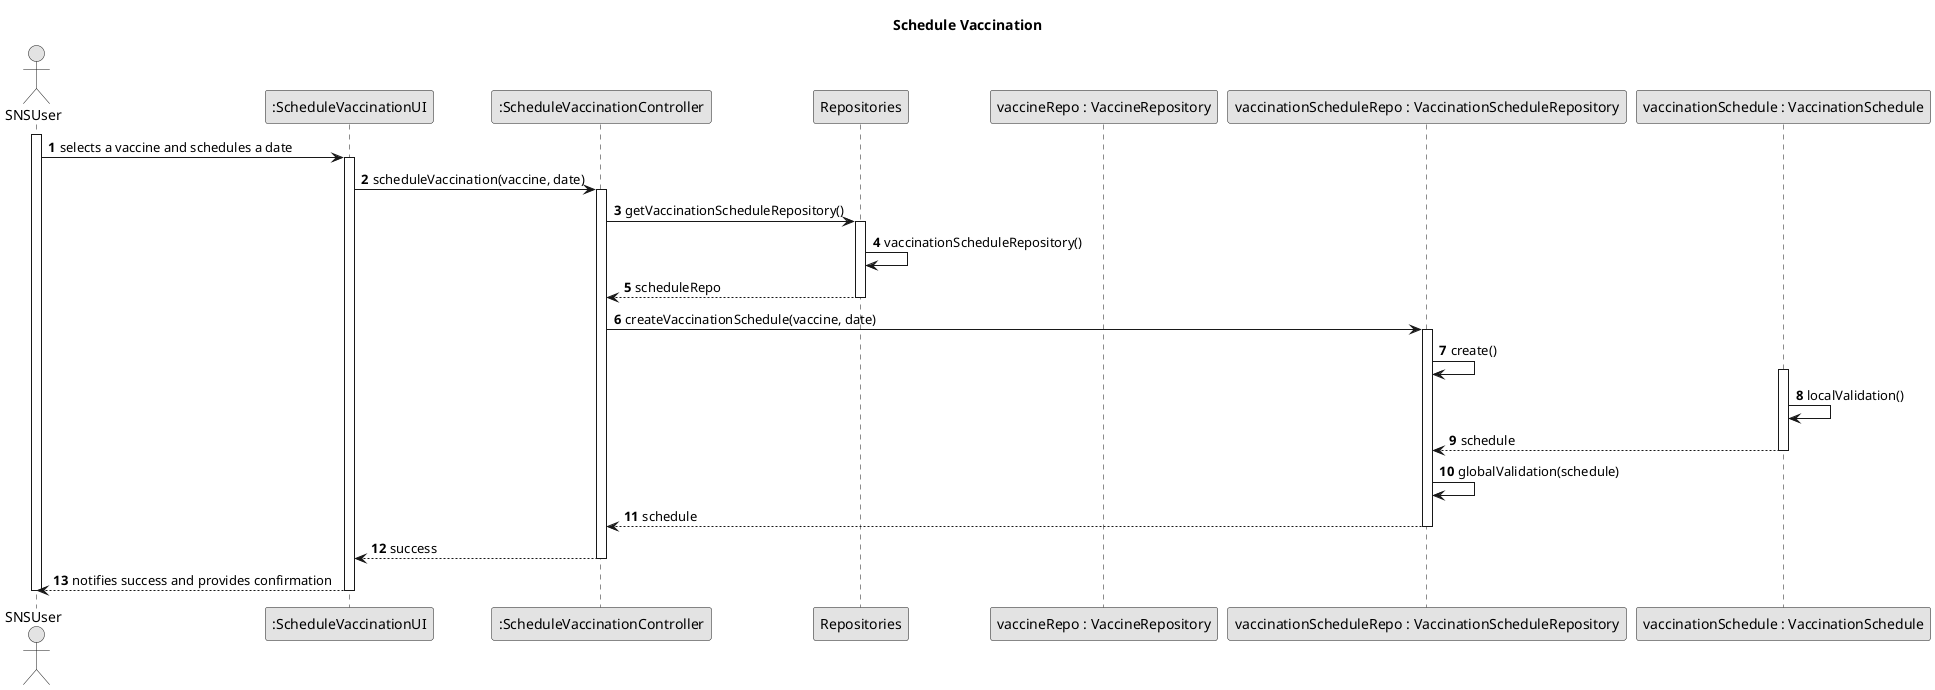 @startuml
skinparam monochrome true
skinparam packageStyle rectangle
skinparam shadowing false

title Schedule Vaccination

autonumber

actor SNSUser
participant ":ScheduleVaccinationUI" as ui
participant ":ScheduleVaccinationController" as ctrl
participant Repositories
participant "vaccineRepo : VaccineRepository" as vaccineRepo
participant "vaccinationScheduleRepo : VaccinationScheduleRepository" as scheduleRepo
participant "vaccinationSchedule : VaccinationSchedule" as schedule

activate SNSUser


    SNSUser -> ui : selects a vaccine and schedules a date
    activate ui
        ui -> ctrl : scheduleVaccination(vaccine, date)
        activate ctrl
            ctrl -> Repositories : getVaccinationScheduleRepository()
            activate Repositories
                Repositories -> Repositories : vaccinationScheduleRepository()
                Repositories --> ctrl : scheduleRepo
            deactivate Repositories
            ctrl -> scheduleRepo : createVaccinationSchedule(vaccine, date)
            activate scheduleRepo
                scheduleRepo -> scheduleRepo : create()
                activate schedule
                    schedule -> schedule : localValidation()
                    schedule --> scheduleRepo : schedule
                deactivate schedule
                scheduleRepo -> scheduleRepo : globalValidation(schedule)
                scheduleRepo --> ctrl : schedule
            deactivate scheduleRepo
            ctrl --> ui : success
        deactivate ctrl
        ui --> SNSUser : notifies success and provides confirmation
    deactivate ui

deactivate SNSUser

@enduml
